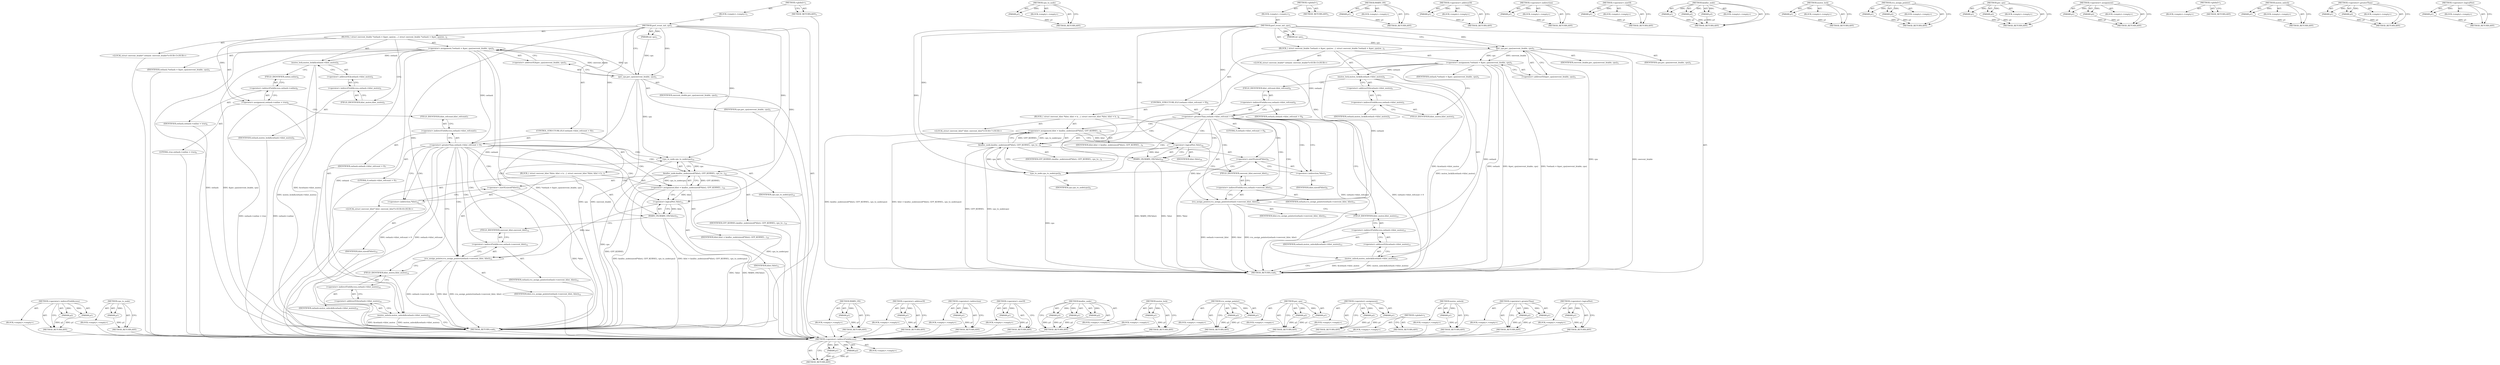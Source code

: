 digraph "&lt;operator&gt;.logicalNot" {
vulnerable_99 [label=<(METHOD,&lt;operator&gt;.indirectFieldAccess)>];
vulnerable_100 [label=<(PARAM,p1)>];
vulnerable_101 [label=<(PARAM,p2)>];
vulnerable_102 [label=<(BLOCK,&lt;empty&gt;,&lt;empty&gt;)>];
vulnerable_103 [label=<(METHOD_RETURN,ANY)>];
vulnerable_123 [label=<(METHOD,cpu_to_node)>];
vulnerable_124 [label=<(PARAM,p1)>];
vulnerable_125 [label=<(BLOCK,&lt;empty&gt;,&lt;empty&gt;)>];
vulnerable_126 [label=<(METHOD_RETURN,ANY)>];
vulnerable_6 [label=<(METHOD,&lt;global&gt;)<SUB>1</SUB>>];
vulnerable_7 [label=<(BLOCK,&lt;empty&gt;,&lt;empty&gt;)<SUB>1</SUB>>];
vulnerable_8 [label=<(METHOD,perf_event_init_cpu)<SUB>1</SUB>>];
vulnerable_9 [label=<(PARAM,int cpu)<SUB>1</SUB>>];
vulnerable_10 [label=<(BLOCK,{
 	struct swevent_htable *swhash = &amp;per_cpu(sw...,{
 	struct swevent_htable *swhash = &amp;per_cpu(sw...)<SUB>2</SUB>>];
vulnerable_11 [label="<(LOCAL,struct swevent_htable* swhash: swevent_htable*)<SUB>3</SUB>>"];
vulnerable_12 [label=<(&lt;operator&gt;.assignment,*swhash = &amp;per_cpu(swevent_htable, cpu))<SUB>3</SUB>>];
vulnerable_13 [label=<(IDENTIFIER,swhash,*swhash = &amp;per_cpu(swevent_htable, cpu))<SUB>3</SUB>>];
vulnerable_14 [label=<(&lt;operator&gt;.addressOf,&amp;per_cpu(swevent_htable, cpu))<SUB>3</SUB>>];
vulnerable_15 [label=<(per_cpu,per_cpu(swevent_htable, cpu))<SUB>3</SUB>>];
vulnerable_16 [label=<(IDENTIFIER,swevent_htable,per_cpu(swevent_htable, cpu))<SUB>3</SUB>>];
vulnerable_17 [label=<(IDENTIFIER,cpu,per_cpu(swevent_htable, cpu))<SUB>3</SUB>>];
vulnerable_18 [label=<(mutex_lock,mutex_lock(&amp;swhash-&gt;hlist_mutex))<SUB>5</SUB>>];
vulnerable_19 [label=<(&lt;operator&gt;.addressOf,&amp;swhash-&gt;hlist_mutex)<SUB>5</SUB>>];
vulnerable_20 [label=<(&lt;operator&gt;.indirectFieldAccess,swhash-&gt;hlist_mutex)<SUB>5</SUB>>];
vulnerable_21 [label=<(IDENTIFIER,swhash,mutex_lock(&amp;swhash-&gt;hlist_mutex))<SUB>5</SUB>>];
vulnerable_22 [label=<(FIELD_IDENTIFIER,hlist_mutex,hlist_mutex)<SUB>5</SUB>>];
vulnerable_23 [label=<(&lt;operator&gt;.assignment,swhash-&gt;online = true)<SUB>6</SUB>>];
vulnerable_24 [label=<(&lt;operator&gt;.indirectFieldAccess,swhash-&gt;online)<SUB>6</SUB>>];
vulnerable_25 [label=<(IDENTIFIER,swhash,swhash-&gt;online = true)<SUB>6</SUB>>];
vulnerable_26 [label=<(FIELD_IDENTIFIER,online,online)<SUB>6</SUB>>];
vulnerable_27 [label=<(LITERAL,true,swhash-&gt;online = true)<SUB>6</SUB>>];
vulnerable_28 [label=<(CONTROL_STRUCTURE,IF,if (swhash-&gt;hlist_refcount &gt; 0))<SUB>7</SUB>>];
vulnerable_29 [label=<(&lt;operator&gt;.greaterThan,swhash-&gt;hlist_refcount &gt; 0)<SUB>7</SUB>>];
vulnerable_30 [label=<(&lt;operator&gt;.indirectFieldAccess,swhash-&gt;hlist_refcount)<SUB>7</SUB>>];
vulnerable_31 [label=<(IDENTIFIER,swhash,swhash-&gt;hlist_refcount &gt; 0)<SUB>7</SUB>>];
vulnerable_32 [label=<(FIELD_IDENTIFIER,hlist_refcount,hlist_refcount)<SUB>7</SUB>>];
vulnerable_33 [label=<(LITERAL,0,swhash-&gt;hlist_refcount &gt; 0)<SUB>7</SUB>>];
vulnerable_34 [label=<(BLOCK,{
 		struct swevent_hlist *hlist;
 
		hlist = k...,{
 		struct swevent_hlist *hlist;
 
		hlist = k...)<SUB>7</SUB>>];
vulnerable_35 [label="<(LOCAL,struct swevent_hlist* hlist: swevent_hlist*)<SUB>8</SUB>>"];
vulnerable_36 [label=<(&lt;operator&gt;.assignment,hlist = kzalloc_node(sizeof(*hlist), GFP_KERNEL...)<SUB>10</SUB>>];
vulnerable_37 [label=<(IDENTIFIER,hlist,hlist = kzalloc_node(sizeof(*hlist), GFP_KERNEL...)<SUB>10</SUB>>];
vulnerable_38 [label=<(kzalloc_node,kzalloc_node(sizeof(*hlist), GFP_KERNEL, cpu_to...)<SUB>10</SUB>>];
vulnerable_39 [label=<(&lt;operator&gt;.sizeOf,sizeof(*hlist))<SUB>10</SUB>>];
vulnerable_40 [label=<(&lt;operator&gt;.indirection,*hlist)<SUB>10</SUB>>];
vulnerable_41 [label=<(IDENTIFIER,hlist,sizeof(*hlist))<SUB>10</SUB>>];
vulnerable_42 [label=<(IDENTIFIER,GFP_KERNEL,kzalloc_node(sizeof(*hlist), GFP_KERNEL, cpu_to...)<SUB>10</SUB>>];
vulnerable_43 [label=<(cpu_to_node,cpu_to_node(cpu))<SUB>10</SUB>>];
vulnerable_44 [label=<(IDENTIFIER,cpu,cpu_to_node(cpu))<SUB>10</SUB>>];
vulnerable_45 [label=<(WARN_ON,WARN_ON(!hlist))<SUB>11</SUB>>];
vulnerable_46 [label=<(&lt;operator&gt;.logicalNot,!hlist)<SUB>11</SUB>>];
vulnerable_47 [label=<(IDENTIFIER,hlist,!hlist)<SUB>11</SUB>>];
vulnerable_48 [label=<(rcu_assign_pointer,rcu_assign_pointer(swhash-&gt;swevent_hlist, hlist))<SUB>12</SUB>>];
vulnerable_49 [label=<(&lt;operator&gt;.indirectFieldAccess,swhash-&gt;swevent_hlist)<SUB>12</SUB>>];
vulnerable_50 [label=<(IDENTIFIER,swhash,rcu_assign_pointer(swhash-&gt;swevent_hlist, hlist))<SUB>12</SUB>>];
vulnerable_51 [label=<(FIELD_IDENTIFIER,swevent_hlist,swevent_hlist)<SUB>12</SUB>>];
vulnerable_52 [label=<(IDENTIFIER,hlist,rcu_assign_pointer(swhash-&gt;swevent_hlist, hlist))<SUB>12</SUB>>];
vulnerable_53 [label=<(mutex_unlock,mutex_unlock(&amp;swhash-&gt;hlist_mutex))<SUB>14</SUB>>];
vulnerable_54 [label=<(&lt;operator&gt;.addressOf,&amp;swhash-&gt;hlist_mutex)<SUB>14</SUB>>];
vulnerable_55 [label=<(&lt;operator&gt;.indirectFieldAccess,swhash-&gt;hlist_mutex)<SUB>14</SUB>>];
vulnerable_56 [label=<(IDENTIFIER,swhash,mutex_unlock(&amp;swhash-&gt;hlist_mutex))<SUB>14</SUB>>];
vulnerable_57 [label=<(FIELD_IDENTIFIER,hlist_mutex,hlist_mutex)<SUB>14</SUB>>];
vulnerable_58 [label=<(METHOD_RETURN,void)<SUB>1</SUB>>];
vulnerable_60 [label=<(METHOD_RETURN,ANY)<SUB>1</SUB>>];
vulnerable_127 [label=<(METHOD,WARN_ON)>];
vulnerable_128 [label=<(PARAM,p1)>];
vulnerable_129 [label=<(BLOCK,&lt;empty&gt;,&lt;empty&gt;)>];
vulnerable_130 [label=<(METHOD_RETURN,ANY)>];
vulnerable_86 [label=<(METHOD,&lt;operator&gt;.addressOf)>];
vulnerable_87 [label=<(PARAM,p1)>];
vulnerable_88 [label=<(BLOCK,&lt;empty&gt;,&lt;empty&gt;)>];
vulnerable_89 [label=<(METHOD_RETURN,ANY)>];
vulnerable_119 [label=<(METHOD,&lt;operator&gt;.indirection)>];
vulnerable_120 [label=<(PARAM,p1)>];
vulnerable_121 [label=<(BLOCK,&lt;empty&gt;,&lt;empty&gt;)>];
vulnerable_122 [label=<(METHOD_RETURN,ANY)>];
vulnerable_115 [label=<(METHOD,&lt;operator&gt;.sizeOf)>];
vulnerable_116 [label=<(PARAM,p1)>];
vulnerable_117 [label=<(BLOCK,&lt;empty&gt;,&lt;empty&gt;)>];
vulnerable_118 [label=<(METHOD_RETURN,ANY)>];
vulnerable_109 [label=<(METHOD,kzalloc_node)>];
vulnerable_110 [label=<(PARAM,p1)>];
vulnerable_111 [label=<(PARAM,p2)>];
vulnerable_112 [label=<(PARAM,p3)>];
vulnerable_113 [label=<(BLOCK,&lt;empty&gt;,&lt;empty&gt;)>];
vulnerable_114 [label=<(METHOD_RETURN,ANY)>];
vulnerable_95 [label=<(METHOD,mutex_lock)>];
vulnerable_96 [label=<(PARAM,p1)>];
vulnerable_97 [label=<(BLOCK,&lt;empty&gt;,&lt;empty&gt;)>];
vulnerable_98 [label=<(METHOD_RETURN,ANY)>];
vulnerable_135 [label=<(METHOD,rcu_assign_pointer)>];
vulnerable_136 [label=<(PARAM,p1)>];
vulnerable_137 [label=<(PARAM,p2)>];
vulnerable_138 [label=<(BLOCK,&lt;empty&gt;,&lt;empty&gt;)>];
vulnerable_139 [label=<(METHOD_RETURN,ANY)>];
vulnerable_90 [label=<(METHOD,per_cpu)>];
vulnerable_91 [label=<(PARAM,p1)>];
vulnerable_92 [label=<(PARAM,p2)>];
vulnerable_93 [label=<(BLOCK,&lt;empty&gt;,&lt;empty&gt;)>];
vulnerable_94 [label=<(METHOD_RETURN,ANY)>];
vulnerable_81 [label=<(METHOD,&lt;operator&gt;.assignment)>];
vulnerable_82 [label=<(PARAM,p1)>];
vulnerable_83 [label=<(PARAM,p2)>];
vulnerable_84 [label=<(BLOCK,&lt;empty&gt;,&lt;empty&gt;)>];
vulnerable_85 [label=<(METHOD_RETURN,ANY)>];
vulnerable_75 [label=<(METHOD,&lt;global&gt;)<SUB>1</SUB>>];
vulnerable_76 [label=<(BLOCK,&lt;empty&gt;,&lt;empty&gt;)>];
vulnerable_77 [label=<(METHOD_RETURN,ANY)>];
vulnerable_140 [label=<(METHOD,mutex_unlock)>];
vulnerable_141 [label=<(PARAM,p1)>];
vulnerable_142 [label=<(BLOCK,&lt;empty&gt;,&lt;empty&gt;)>];
vulnerable_143 [label=<(METHOD_RETURN,ANY)>];
vulnerable_104 [label=<(METHOD,&lt;operator&gt;.greaterThan)>];
vulnerable_105 [label=<(PARAM,p1)>];
vulnerable_106 [label=<(PARAM,p2)>];
vulnerable_107 [label=<(BLOCK,&lt;empty&gt;,&lt;empty&gt;)>];
vulnerable_108 [label=<(METHOD_RETURN,ANY)>];
vulnerable_131 [label=<(METHOD,&lt;operator&gt;.logicalNot)>];
vulnerable_132 [label=<(PARAM,p1)>];
vulnerable_133 [label=<(BLOCK,&lt;empty&gt;,&lt;empty&gt;)>];
vulnerable_134 [label=<(METHOD_RETURN,ANY)>];
fixed_92 [label=<(METHOD,&lt;operator&gt;.indirectFieldAccess)>];
fixed_93 [label=<(PARAM,p1)>];
fixed_94 [label=<(PARAM,p2)>];
fixed_95 [label=<(BLOCK,&lt;empty&gt;,&lt;empty&gt;)>];
fixed_96 [label=<(METHOD_RETURN,ANY)>];
fixed_116 [label=<(METHOD,cpu_to_node)>];
fixed_117 [label=<(PARAM,p1)>];
fixed_118 [label=<(BLOCK,&lt;empty&gt;,&lt;empty&gt;)>];
fixed_119 [label=<(METHOD_RETURN,ANY)>];
fixed_6 [label=<(METHOD,&lt;global&gt;)<SUB>1</SUB>>];
fixed_7 [label=<(BLOCK,&lt;empty&gt;,&lt;empty&gt;)<SUB>1</SUB>>];
fixed_8 [label=<(METHOD,perf_event_init_cpu)<SUB>1</SUB>>];
fixed_9 [label=<(PARAM,int cpu)<SUB>1</SUB>>];
fixed_10 [label=<(BLOCK,{
 	struct swevent_htable *swhash = &amp;per_cpu(sw...,{
 	struct swevent_htable *swhash = &amp;per_cpu(sw...)<SUB>2</SUB>>];
fixed_11 [label="<(LOCAL,struct swevent_htable* swhash: swevent_htable*)<SUB>3</SUB>>"];
fixed_12 [label=<(&lt;operator&gt;.assignment,*swhash = &amp;per_cpu(swevent_htable, cpu))<SUB>3</SUB>>];
fixed_13 [label=<(IDENTIFIER,swhash,*swhash = &amp;per_cpu(swevent_htable, cpu))<SUB>3</SUB>>];
fixed_14 [label=<(&lt;operator&gt;.addressOf,&amp;per_cpu(swevent_htable, cpu))<SUB>3</SUB>>];
fixed_15 [label=<(per_cpu,per_cpu(swevent_htable, cpu))<SUB>3</SUB>>];
fixed_16 [label=<(IDENTIFIER,swevent_htable,per_cpu(swevent_htable, cpu))<SUB>3</SUB>>];
fixed_17 [label=<(IDENTIFIER,cpu,per_cpu(swevent_htable, cpu))<SUB>3</SUB>>];
fixed_18 [label=<(mutex_lock,mutex_lock(&amp;swhash-&gt;hlist_mutex))<SUB>5</SUB>>];
fixed_19 [label=<(&lt;operator&gt;.addressOf,&amp;swhash-&gt;hlist_mutex)<SUB>5</SUB>>];
fixed_20 [label=<(&lt;operator&gt;.indirectFieldAccess,swhash-&gt;hlist_mutex)<SUB>5</SUB>>];
fixed_21 [label=<(IDENTIFIER,swhash,mutex_lock(&amp;swhash-&gt;hlist_mutex))<SUB>5</SUB>>];
fixed_22 [label=<(FIELD_IDENTIFIER,hlist_mutex,hlist_mutex)<SUB>5</SUB>>];
fixed_23 [label=<(CONTROL_STRUCTURE,IF,if (swhash-&gt;hlist_refcount &gt; 0))<SUB>6</SUB>>];
fixed_24 [label=<(&lt;operator&gt;.greaterThan,swhash-&gt;hlist_refcount &gt; 0)<SUB>6</SUB>>];
fixed_25 [label=<(&lt;operator&gt;.indirectFieldAccess,swhash-&gt;hlist_refcount)<SUB>6</SUB>>];
fixed_26 [label=<(IDENTIFIER,swhash,swhash-&gt;hlist_refcount &gt; 0)<SUB>6</SUB>>];
fixed_27 [label=<(FIELD_IDENTIFIER,hlist_refcount,hlist_refcount)<SUB>6</SUB>>];
fixed_28 [label=<(LITERAL,0,swhash-&gt;hlist_refcount &gt; 0)<SUB>6</SUB>>];
fixed_29 [label=<(BLOCK,{
 		struct swevent_hlist *hlist;
 
		hlist = k...,{
 		struct swevent_hlist *hlist;
 
		hlist = k...)<SUB>6</SUB>>];
fixed_30 [label="<(LOCAL,struct swevent_hlist* hlist: swevent_hlist*)<SUB>7</SUB>>"];
fixed_31 [label=<(&lt;operator&gt;.assignment,hlist = kzalloc_node(sizeof(*hlist), GFP_KERNEL...)<SUB>9</SUB>>];
fixed_32 [label=<(IDENTIFIER,hlist,hlist = kzalloc_node(sizeof(*hlist), GFP_KERNEL...)<SUB>9</SUB>>];
fixed_33 [label=<(kzalloc_node,kzalloc_node(sizeof(*hlist), GFP_KERNEL, cpu_to...)<SUB>9</SUB>>];
fixed_34 [label=<(&lt;operator&gt;.sizeOf,sizeof(*hlist))<SUB>9</SUB>>];
fixed_35 [label=<(&lt;operator&gt;.indirection,*hlist)<SUB>9</SUB>>];
fixed_36 [label=<(IDENTIFIER,hlist,sizeof(*hlist))<SUB>9</SUB>>];
fixed_37 [label=<(IDENTIFIER,GFP_KERNEL,kzalloc_node(sizeof(*hlist), GFP_KERNEL, cpu_to...)<SUB>9</SUB>>];
fixed_38 [label=<(cpu_to_node,cpu_to_node(cpu))<SUB>9</SUB>>];
fixed_39 [label=<(IDENTIFIER,cpu,cpu_to_node(cpu))<SUB>9</SUB>>];
fixed_40 [label=<(WARN_ON,WARN_ON(!hlist))<SUB>10</SUB>>];
fixed_41 [label=<(&lt;operator&gt;.logicalNot,!hlist)<SUB>10</SUB>>];
fixed_42 [label=<(IDENTIFIER,hlist,!hlist)<SUB>10</SUB>>];
fixed_43 [label=<(rcu_assign_pointer,rcu_assign_pointer(swhash-&gt;swevent_hlist, hlist))<SUB>11</SUB>>];
fixed_44 [label=<(&lt;operator&gt;.indirectFieldAccess,swhash-&gt;swevent_hlist)<SUB>11</SUB>>];
fixed_45 [label=<(IDENTIFIER,swhash,rcu_assign_pointer(swhash-&gt;swevent_hlist, hlist))<SUB>11</SUB>>];
fixed_46 [label=<(FIELD_IDENTIFIER,swevent_hlist,swevent_hlist)<SUB>11</SUB>>];
fixed_47 [label=<(IDENTIFIER,hlist,rcu_assign_pointer(swhash-&gt;swevent_hlist, hlist))<SUB>11</SUB>>];
fixed_48 [label=<(mutex_unlock,mutex_unlock(&amp;swhash-&gt;hlist_mutex))<SUB>13</SUB>>];
fixed_49 [label=<(&lt;operator&gt;.addressOf,&amp;swhash-&gt;hlist_mutex)<SUB>13</SUB>>];
fixed_50 [label=<(&lt;operator&gt;.indirectFieldAccess,swhash-&gt;hlist_mutex)<SUB>13</SUB>>];
fixed_51 [label=<(IDENTIFIER,swhash,mutex_unlock(&amp;swhash-&gt;hlist_mutex))<SUB>13</SUB>>];
fixed_52 [label=<(FIELD_IDENTIFIER,hlist_mutex,hlist_mutex)<SUB>13</SUB>>];
fixed_53 [label=<(METHOD_RETURN,void)<SUB>1</SUB>>];
fixed_55 [label=<(METHOD_RETURN,ANY)<SUB>1</SUB>>];
fixed_120 [label=<(METHOD,WARN_ON)>];
fixed_121 [label=<(PARAM,p1)>];
fixed_122 [label=<(BLOCK,&lt;empty&gt;,&lt;empty&gt;)>];
fixed_123 [label=<(METHOD_RETURN,ANY)>];
fixed_79 [label=<(METHOD,&lt;operator&gt;.addressOf)>];
fixed_80 [label=<(PARAM,p1)>];
fixed_81 [label=<(BLOCK,&lt;empty&gt;,&lt;empty&gt;)>];
fixed_82 [label=<(METHOD_RETURN,ANY)>];
fixed_112 [label=<(METHOD,&lt;operator&gt;.indirection)>];
fixed_113 [label=<(PARAM,p1)>];
fixed_114 [label=<(BLOCK,&lt;empty&gt;,&lt;empty&gt;)>];
fixed_115 [label=<(METHOD_RETURN,ANY)>];
fixed_108 [label=<(METHOD,&lt;operator&gt;.sizeOf)>];
fixed_109 [label=<(PARAM,p1)>];
fixed_110 [label=<(BLOCK,&lt;empty&gt;,&lt;empty&gt;)>];
fixed_111 [label=<(METHOD_RETURN,ANY)>];
fixed_102 [label=<(METHOD,kzalloc_node)>];
fixed_103 [label=<(PARAM,p1)>];
fixed_104 [label=<(PARAM,p2)>];
fixed_105 [label=<(PARAM,p3)>];
fixed_106 [label=<(BLOCK,&lt;empty&gt;,&lt;empty&gt;)>];
fixed_107 [label=<(METHOD_RETURN,ANY)>];
fixed_88 [label=<(METHOD,mutex_lock)>];
fixed_89 [label=<(PARAM,p1)>];
fixed_90 [label=<(BLOCK,&lt;empty&gt;,&lt;empty&gt;)>];
fixed_91 [label=<(METHOD_RETURN,ANY)>];
fixed_128 [label=<(METHOD,rcu_assign_pointer)>];
fixed_129 [label=<(PARAM,p1)>];
fixed_130 [label=<(PARAM,p2)>];
fixed_131 [label=<(BLOCK,&lt;empty&gt;,&lt;empty&gt;)>];
fixed_132 [label=<(METHOD_RETURN,ANY)>];
fixed_83 [label=<(METHOD,per_cpu)>];
fixed_84 [label=<(PARAM,p1)>];
fixed_85 [label=<(PARAM,p2)>];
fixed_86 [label=<(BLOCK,&lt;empty&gt;,&lt;empty&gt;)>];
fixed_87 [label=<(METHOD_RETURN,ANY)>];
fixed_74 [label=<(METHOD,&lt;operator&gt;.assignment)>];
fixed_75 [label=<(PARAM,p1)>];
fixed_76 [label=<(PARAM,p2)>];
fixed_77 [label=<(BLOCK,&lt;empty&gt;,&lt;empty&gt;)>];
fixed_78 [label=<(METHOD_RETURN,ANY)>];
fixed_68 [label=<(METHOD,&lt;global&gt;)<SUB>1</SUB>>];
fixed_69 [label=<(BLOCK,&lt;empty&gt;,&lt;empty&gt;)>];
fixed_70 [label=<(METHOD_RETURN,ANY)>];
fixed_133 [label=<(METHOD,mutex_unlock)>];
fixed_134 [label=<(PARAM,p1)>];
fixed_135 [label=<(BLOCK,&lt;empty&gt;,&lt;empty&gt;)>];
fixed_136 [label=<(METHOD_RETURN,ANY)>];
fixed_97 [label=<(METHOD,&lt;operator&gt;.greaterThan)>];
fixed_98 [label=<(PARAM,p1)>];
fixed_99 [label=<(PARAM,p2)>];
fixed_100 [label=<(BLOCK,&lt;empty&gt;,&lt;empty&gt;)>];
fixed_101 [label=<(METHOD_RETURN,ANY)>];
fixed_124 [label=<(METHOD,&lt;operator&gt;.logicalNot)>];
fixed_125 [label=<(PARAM,p1)>];
fixed_126 [label=<(BLOCK,&lt;empty&gt;,&lt;empty&gt;)>];
fixed_127 [label=<(METHOD_RETURN,ANY)>];
vulnerable_99 -> vulnerable_100  [key=0, label="AST: "];
vulnerable_99 -> vulnerable_100  [key=1, label="DDG: "];
vulnerable_99 -> vulnerable_102  [key=0, label="AST: "];
vulnerable_99 -> vulnerable_101  [key=0, label="AST: "];
vulnerable_99 -> vulnerable_101  [key=1, label="DDG: "];
vulnerable_99 -> vulnerable_103  [key=0, label="AST: "];
vulnerable_99 -> vulnerable_103  [key=1, label="CFG: "];
vulnerable_100 -> vulnerable_103  [key=0, label="DDG: p1"];
vulnerable_101 -> vulnerable_103  [key=0, label="DDG: p2"];
vulnerable_102 -> fixed_92  [key=0];
vulnerable_103 -> fixed_92  [key=0];
vulnerable_123 -> vulnerable_124  [key=0, label="AST: "];
vulnerable_123 -> vulnerable_124  [key=1, label="DDG: "];
vulnerable_123 -> vulnerable_125  [key=0, label="AST: "];
vulnerable_123 -> vulnerable_126  [key=0, label="AST: "];
vulnerable_123 -> vulnerable_126  [key=1, label="CFG: "];
vulnerable_124 -> vulnerable_126  [key=0, label="DDG: p1"];
vulnerable_125 -> fixed_92  [key=0];
vulnerable_126 -> fixed_92  [key=0];
vulnerable_6 -> vulnerable_7  [key=0, label="AST: "];
vulnerable_6 -> vulnerable_60  [key=0, label="AST: "];
vulnerable_6 -> vulnerable_60  [key=1, label="CFG: "];
vulnerable_7 -> vulnerable_8  [key=0, label="AST: "];
vulnerable_8 -> vulnerable_9  [key=0, label="AST: "];
vulnerable_8 -> vulnerable_9  [key=1, label="DDG: "];
vulnerable_8 -> vulnerable_10  [key=0, label="AST: "];
vulnerable_8 -> vulnerable_58  [key=0, label="AST: "];
vulnerable_8 -> vulnerable_15  [key=0, label="CFG: "];
vulnerable_8 -> vulnerable_15  [key=1, label="DDG: "];
vulnerable_8 -> vulnerable_23  [key=0, label="DDG: "];
vulnerable_8 -> vulnerable_29  [key=0, label="DDG: "];
vulnerable_8 -> vulnerable_48  [key=0, label="DDG: "];
vulnerable_8 -> vulnerable_38  [key=0, label="DDG: "];
vulnerable_8 -> vulnerable_46  [key=0, label="DDG: "];
vulnerable_8 -> vulnerable_43  [key=0, label="DDG: "];
vulnerable_9 -> vulnerable_15  [key=0, label="DDG: cpu"];
vulnerable_10 -> vulnerable_11  [key=0, label="AST: "];
vulnerable_10 -> vulnerable_12  [key=0, label="AST: "];
vulnerable_10 -> vulnerable_18  [key=0, label="AST: "];
vulnerable_10 -> vulnerable_23  [key=0, label="AST: "];
vulnerable_10 -> vulnerable_28  [key=0, label="AST: "];
vulnerable_10 -> vulnerable_53  [key=0, label="AST: "];
vulnerable_11 -> fixed_92  [key=0];
vulnerable_12 -> vulnerable_13  [key=0, label="AST: "];
vulnerable_12 -> vulnerable_14  [key=0, label="AST: "];
vulnerable_12 -> vulnerable_22  [key=0, label="CFG: "];
vulnerable_12 -> vulnerable_58  [key=0, label="DDG: swhash"];
vulnerable_12 -> vulnerable_58  [key=1, label="DDG: &amp;per_cpu(swevent_htable, cpu)"];
vulnerable_12 -> vulnerable_58  [key=2, label="DDG: *swhash = &amp;per_cpu(swevent_htable, cpu)"];
vulnerable_12 -> vulnerable_18  [key=0, label="DDG: swhash"];
vulnerable_12 -> vulnerable_53  [key=0, label="DDG: swhash"];
vulnerable_12 -> vulnerable_29  [key=0, label="DDG: swhash"];
vulnerable_12 -> vulnerable_48  [key=0, label="DDG: swhash"];
vulnerable_13 -> fixed_92  [key=0];
vulnerable_14 -> vulnerable_15  [key=0, label="AST: "];
vulnerable_14 -> vulnerable_12  [key=0, label="CFG: "];
vulnerable_15 -> vulnerable_16  [key=0, label="AST: "];
vulnerable_15 -> vulnerable_17  [key=0, label="AST: "];
vulnerable_15 -> vulnerable_14  [key=0, label="CFG: "];
vulnerable_15 -> vulnerable_58  [key=0, label="DDG: cpu"];
vulnerable_15 -> vulnerable_58  [key=1, label="DDG: swevent_htable"];
vulnerable_15 -> vulnerable_12  [key=0, label="DDG: swevent_htable"];
vulnerable_15 -> vulnerable_12  [key=1, label="DDG: cpu"];
vulnerable_15 -> vulnerable_43  [key=0, label="DDG: cpu"];
vulnerable_16 -> fixed_92  [key=0];
vulnerable_17 -> fixed_92  [key=0];
vulnerable_18 -> vulnerable_19  [key=0, label="AST: "];
vulnerable_18 -> vulnerable_26  [key=0, label="CFG: "];
vulnerable_18 -> vulnerable_58  [key=0, label="DDG: mutex_lock(&amp;swhash-&gt;hlist_mutex)"];
vulnerable_18 -> vulnerable_53  [key=0, label="DDG: &amp;swhash-&gt;hlist_mutex"];
vulnerable_19 -> vulnerable_20  [key=0, label="AST: "];
vulnerable_19 -> vulnerable_18  [key=0, label="CFG: "];
vulnerable_20 -> vulnerable_21  [key=0, label="AST: "];
vulnerable_20 -> vulnerable_22  [key=0, label="AST: "];
vulnerable_20 -> vulnerable_19  [key=0, label="CFG: "];
vulnerable_21 -> fixed_92  [key=0];
vulnerable_22 -> vulnerable_20  [key=0, label="CFG: "];
vulnerable_23 -> vulnerable_24  [key=0, label="AST: "];
vulnerable_23 -> vulnerable_27  [key=0, label="AST: "];
vulnerable_23 -> vulnerable_32  [key=0, label="CFG: "];
vulnerable_23 -> vulnerable_58  [key=0, label="DDG: swhash-&gt;online"];
vulnerable_23 -> vulnerable_58  [key=1, label="DDG: swhash-&gt;online = true"];
vulnerable_24 -> vulnerable_25  [key=0, label="AST: "];
vulnerable_24 -> vulnerable_26  [key=0, label="AST: "];
vulnerable_24 -> vulnerable_23  [key=0, label="CFG: "];
vulnerable_25 -> fixed_92  [key=0];
vulnerable_26 -> vulnerable_24  [key=0, label="CFG: "];
vulnerable_27 -> fixed_92  [key=0];
vulnerable_28 -> vulnerable_29  [key=0, label="AST: "];
vulnerable_28 -> vulnerable_34  [key=0, label="AST: "];
vulnerable_29 -> vulnerable_30  [key=0, label="AST: "];
vulnerable_29 -> vulnerable_33  [key=0, label="AST: "];
vulnerable_29 -> vulnerable_40  [key=0, label="CFG: "];
vulnerable_29 -> vulnerable_40  [key=1, label="CDG: "];
vulnerable_29 -> vulnerable_57  [key=0, label="CFG: "];
vulnerable_29 -> vulnerable_58  [key=0, label="DDG: swhash-&gt;hlist_refcount"];
vulnerable_29 -> vulnerable_58  [key=1, label="DDG: swhash-&gt;hlist_refcount &gt; 0"];
vulnerable_29 -> vulnerable_48  [key=0, label="CDG: "];
vulnerable_29 -> vulnerable_49  [key=0, label="CDG: "];
vulnerable_29 -> vulnerable_51  [key=0, label="CDG: "];
vulnerable_29 -> vulnerable_36  [key=0, label="CDG: "];
vulnerable_29 -> vulnerable_46  [key=0, label="CDG: "];
vulnerable_29 -> vulnerable_38  [key=0, label="CDG: "];
vulnerable_29 -> vulnerable_45  [key=0, label="CDG: "];
vulnerable_29 -> vulnerable_39  [key=0, label="CDG: "];
vulnerable_29 -> vulnerable_43  [key=0, label="CDG: "];
vulnerable_30 -> vulnerable_31  [key=0, label="AST: "];
vulnerable_30 -> vulnerable_32  [key=0, label="AST: "];
vulnerable_30 -> vulnerable_29  [key=0, label="CFG: "];
vulnerable_31 -> fixed_92  [key=0];
vulnerable_32 -> vulnerable_30  [key=0, label="CFG: "];
vulnerable_33 -> fixed_92  [key=0];
vulnerable_34 -> vulnerable_35  [key=0, label="AST: "];
vulnerable_34 -> vulnerable_36  [key=0, label="AST: "];
vulnerable_34 -> vulnerable_45  [key=0, label="AST: "];
vulnerable_34 -> vulnerable_48  [key=0, label="AST: "];
vulnerable_35 -> fixed_92  [key=0];
vulnerable_36 -> vulnerable_37  [key=0, label="AST: "];
vulnerable_36 -> vulnerable_38  [key=0, label="AST: "];
vulnerable_36 -> vulnerable_46  [key=0, label="CFG: "];
vulnerable_36 -> vulnerable_46  [key=1, label="DDG: hlist"];
vulnerable_36 -> vulnerable_58  [key=0, label="DDG: kzalloc_node(sizeof(*hlist), GFP_KERNEL, cpu_to_node(cpu))"];
vulnerable_36 -> vulnerable_58  [key=1, label="DDG: hlist = kzalloc_node(sizeof(*hlist), GFP_KERNEL, cpu_to_node(cpu))"];
vulnerable_37 -> fixed_92  [key=0];
vulnerable_38 -> vulnerable_39  [key=0, label="AST: "];
vulnerable_38 -> vulnerable_42  [key=0, label="AST: "];
vulnerable_38 -> vulnerable_43  [key=0, label="AST: "];
vulnerable_38 -> vulnerable_36  [key=0, label="CFG: "];
vulnerable_38 -> vulnerable_36  [key=1, label="DDG: GFP_KERNEL"];
vulnerable_38 -> vulnerable_36  [key=2, label="DDG: cpu_to_node(cpu)"];
vulnerable_38 -> vulnerable_58  [key=0, label="DDG: cpu_to_node(cpu)"];
vulnerable_38 -> vulnerable_58  [key=1, label="DDG: GFP_KERNEL"];
vulnerable_39 -> vulnerable_40  [key=0, label="AST: "];
vulnerable_39 -> vulnerable_43  [key=0, label="CFG: "];
vulnerable_39 -> vulnerable_58  [key=0, label="DDG: *hlist"];
vulnerable_40 -> vulnerable_41  [key=0, label="AST: "];
vulnerable_40 -> vulnerable_39  [key=0, label="CFG: "];
vulnerable_41 -> fixed_92  [key=0];
vulnerable_42 -> fixed_92  [key=0];
vulnerable_43 -> vulnerable_44  [key=0, label="AST: "];
vulnerable_43 -> vulnerable_38  [key=0, label="CFG: "];
vulnerable_43 -> vulnerable_38  [key=1, label="DDG: cpu"];
vulnerable_43 -> vulnerable_58  [key=0, label="DDG: cpu"];
vulnerable_44 -> fixed_92  [key=0];
vulnerable_45 -> vulnerable_46  [key=0, label="AST: "];
vulnerable_45 -> vulnerable_51  [key=0, label="CFG: "];
vulnerable_45 -> vulnerable_58  [key=0, label="DDG: !hlist"];
vulnerable_45 -> vulnerable_58  [key=1, label="DDG: WARN_ON(!hlist)"];
vulnerable_46 -> vulnerable_47  [key=0, label="AST: "];
vulnerable_46 -> vulnerable_45  [key=0, label="CFG: "];
vulnerable_46 -> vulnerable_45  [key=1, label="DDG: hlist"];
vulnerable_46 -> vulnerable_48  [key=0, label="DDG: hlist"];
vulnerable_47 -> fixed_92  [key=0];
vulnerable_48 -> vulnerable_49  [key=0, label="AST: "];
vulnerable_48 -> vulnerable_52  [key=0, label="AST: "];
vulnerable_48 -> vulnerable_57  [key=0, label="CFG: "];
vulnerable_48 -> vulnerable_58  [key=0, label="DDG: swhash-&gt;swevent_hlist"];
vulnerable_48 -> vulnerable_58  [key=1, label="DDG: hlist"];
vulnerable_48 -> vulnerable_58  [key=2, label="DDG: rcu_assign_pointer(swhash-&gt;swevent_hlist, hlist)"];
vulnerable_49 -> vulnerable_50  [key=0, label="AST: "];
vulnerable_49 -> vulnerable_51  [key=0, label="AST: "];
vulnerable_49 -> vulnerable_48  [key=0, label="CFG: "];
vulnerable_50 -> fixed_92  [key=0];
vulnerable_51 -> vulnerable_49  [key=0, label="CFG: "];
vulnerable_52 -> fixed_92  [key=0];
vulnerable_53 -> vulnerable_54  [key=0, label="AST: "];
vulnerable_53 -> vulnerable_58  [key=0, label="CFG: "];
vulnerable_53 -> vulnerable_58  [key=1, label="DDG: &amp;swhash-&gt;hlist_mutex"];
vulnerable_53 -> vulnerable_58  [key=2, label="DDG: mutex_unlock(&amp;swhash-&gt;hlist_mutex)"];
vulnerable_54 -> vulnerable_55  [key=0, label="AST: "];
vulnerable_54 -> vulnerable_53  [key=0, label="CFG: "];
vulnerable_55 -> vulnerable_56  [key=0, label="AST: "];
vulnerable_55 -> vulnerable_57  [key=0, label="AST: "];
vulnerable_55 -> vulnerable_54  [key=0, label="CFG: "];
vulnerable_56 -> fixed_92  [key=0];
vulnerable_57 -> vulnerable_55  [key=0, label="CFG: "];
vulnerable_58 -> fixed_92  [key=0];
vulnerable_60 -> fixed_92  [key=0];
vulnerable_127 -> vulnerable_128  [key=0, label="AST: "];
vulnerable_127 -> vulnerable_128  [key=1, label="DDG: "];
vulnerable_127 -> vulnerable_129  [key=0, label="AST: "];
vulnerable_127 -> vulnerable_130  [key=0, label="AST: "];
vulnerable_127 -> vulnerable_130  [key=1, label="CFG: "];
vulnerable_128 -> vulnerable_130  [key=0, label="DDG: p1"];
vulnerable_129 -> fixed_92  [key=0];
vulnerable_130 -> fixed_92  [key=0];
vulnerable_86 -> vulnerable_87  [key=0, label="AST: "];
vulnerable_86 -> vulnerable_87  [key=1, label="DDG: "];
vulnerable_86 -> vulnerable_88  [key=0, label="AST: "];
vulnerable_86 -> vulnerable_89  [key=0, label="AST: "];
vulnerable_86 -> vulnerable_89  [key=1, label="CFG: "];
vulnerable_87 -> vulnerable_89  [key=0, label="DDG: p1"];
vulnerable_88 -> fixed_92  [key=0];
vulnerable_89 -> fixed_92  [key=0];
vulnerable_119 -> vulnerable_120  [key=0, label="AST: "];
vulnerable_119 -> vulnerable_120  [key=1, label="DDG: "];
vulnerable_119 -> vulnerable_121  [key=0, label="AST: "];
vulnerable_119 -> vulnerable_122  [key=0, label="AST: "];
vulnerable_119 -> vulnerable_122  [key=1, label="CFG: "];
vulnerable_120 -> vulnerable_122  [key=0, label="DDG: p1"];
vulnerable_121 -> fixed_92  [key=0];
vulnerable_122 -> fixed_92  [key=0];
vulnerable_115 -> vulnerable_116  [key=0, label="AST: "];
vulnerable_115 -> vulnerable_116  [key=1, label="DDG: "];
vulnerable_115 -> vulnerable_117  [key=0, label="AST: "];
vulnerable_115 -> vulnerable_118  [key=0, label="AST: "];
vulnerable_115 -> vulnerable_118  [key=1, label="CFG: "];
vulnerable_116 -> vulnerable_118  [key=0, label="DDG: p1"];
vulnerable_117 -> fixed_92  [key=0];
vulnerable_118 -> fixed_92  [key=0];
vulnerable_109 -> vulnerable_110  [key=0, label="AST: "];
vulnerable_109 -> vulnerable_110  [key=1, label="DDG: "];
vulnerable_109 -> vulnerable_113  [key=0, label="AST: "];
vulnerable_109 -> vulnerable_111  [key=0, label="AST: "];
vulnerable_109 -> vulnerable_111  [key=1, label="DDG: "];
vulnerable_109 -> vulnerable_114  [key=0, label="AST: "];
vulnerable_109 -> vulnerable_114  [key=1, label="CFG: "];
vulnerable_109 -> vulnerable_112  [key=0, label="AST: "];
vulnerable_109 -> vulnerable_112  [key=1, label="DDG: "];
vulnerable_110 -> vulnerable_114  [key=0, label="DDG: p1"];
vulnerable_111 -> vulnerable_114  [key=0, label="DDG: p2"];
vulnerable_112 -> vulnerable_114  [key=0, label="DDG: p3"];
vulnerable_113 -> fixed_92  [key=0];
vulnerable_114 -> fixed_92  [key=0];
vulnerable_95 -> vulnerable_96  [key=0, label="AST: "];
vulnerable_95 -> vulnerable_96  [key=1, label="DDG: "];
vulnerable_95 -> vulnerable_97  [key=0, label="AST: "];
vulnerable_95 -> vulnerable_98  [key=0, label="AST: "];
vulnerable_95 -> vulnerable_98  [key=1, label="CFG: "];
vulnerable_96 -> vulnerable_98  [key=0, label="DDG: p1"];
vulnerable_97 -> fixed_92  [key=0];
vulnerable_98 -> fixed_92  [key=0];
vulnerable_135 -> vulnerable_136  [key=0, label="AST: "];
vulnerable_135 -> vulnerable_136  [key=1, label="DDG: "];
vulnerable_135 -> vulnerable_138  [key=0, label="AST: "];
vulnerable_135 -> vulnerable_137  [key=0, label="AST: "];
vulnerable_135 -> vulnerable_137  [key=1, label="DDG: "];
vulnerable_135 -> vulnerable_139  [key=0, label="AST: "];
vulnerable_135 -> vulnerable_139  [key=1, label="CFG: "];
vulnerable_136 -> vulnerable_139  [key=0, label="DDG: p1"];
vulnerable_137 -> vulnerable_139  [key=0, label="DDG: p2"];
vulnerable_138 -> fixed_92  [key=0];
vulnerable_139 -> fixed_92  [key=0];
vulnerable_90 -> vulnerable_91  [key=0, label="AST: "];
vulnerable_90 -> vulnerable_91  [key=1, label="DDG: "];
vulnerable_90 -> vulnerable_93  [key=0, label="AST: "];
vulnerable_90 -> vulnerable_92  [key=0, label="AST: "];
vulnerable_90 -> vulnerable_92  [key=1, label="DDG: "];
vulnerable_90 -> vulnerable_94  [key=0, label="AST: "];
vulnerable_90 -> vulnerable_94  [key=1, label="CFG: "];
vulnerable_91 -> vulnerable_94  [key=0, label="DDG: p1"];
vulnerable_92 -> vulnerable_94  [key=0, label="DDG: p2"];
vulnerable_93 -> fixed_92  [key=0];
vulnerable_94 -> fixed_92  [key=0];
vulnerable_81 -> vulnerable_82  [key=0, label="AST: "];
vulnerable_81 -> vulnerable_82  [key=1, label="DDG: "];
vulnerable_81 -> vulnerable_84  [key=0, label="AST: "];
vulnerable_81 -> vulnerable_83  [key=0, label="AST: "];
vulnerable_81 -> vulnerable_83  [key=1, label="DDG: "];
vulnerable_81 -> vulnerable_85  [key=0, label="AST: "];
vulnerable_81 -> vulnerable_85  [key=1, label="CFG: "];
vulnerable_82 -> vulnerable_85  [key=0, label="DDG: p1"];
vulnerable_83 -> vulnerable_85  [key=0, label="DDG: p2"];
vulnerable_84 -> fixed_92  [key=0];
vulnerable_85 -> fixed_92  [key=0];
vulnerable_75 -> vulnerable_76  [key=0, label="AST: "];
vulnerable_75 -> vulnerable_77  [key=0, label="AST: "];
vulnerable_75 -> vulnerable_77  [key=1, label="CFG: "];
vulnerable_76 -> fixed_92  [key=0];
vulnerable_77 -> fixed_92  [key=0];
vulnerable_140 -> vulnerable_141  [key=0, label="AST: "];
vulnerable_140 -> vulnerable_141  [key=1, label="DDG: "];
vulnerable_140 -> vulnerable_142  [key=0, label="AST: "];
vulnerable_140 -> vulnerable_143  [key=0, label="AST: "];
vulnerable_140 -> vulnerable_143  [key=1, label="CFG: "];
vulnerable_141 -> vulnerable_143  [key=0, label="DDG: p1"];
vulnerable_142 -> fixed_92  [key=0];
vulnerable_143 -> fixed_92  [key=0];
vulnerable_104 -> vulnerable_105  [key=0, label="AST: "];
vulnerable_104 -> vulnerable_105  [key=1, label="DDG: "];
vulnerable_104 -> vulnerable_107  [key=0, label="AST: "];
vulnerable_104 -> vulnerable_106  [key=0, label="AST: "];
vulnerable_104 -> vulnerable_106  [key=1, label="DDG: "];
vulnerable_104 -> vulnerable_108  [key=0, label="AST: "];
vulnerable_104 -> vulnerable_108  [key=1, label="CFG: "];
vulnerable_105 -> vulnerable_108  [key=0, label="DDG: p1"];
vulnerable_106 -> vulnerable_108  [key=0, label="DDG: p2"];
vulnerable_107 -> fixed_92  [key=0];
vulnerable_108 -> fixed_92  [key=0];
vulnerable_131 -> vulnerable_132  [key=0, label="AST: "];
vulnerable_131 -> vulnerable_132  [key=1, label="DDG: "];
vulnerable_131 -> vulnerable_133  [key=0, label="AST: "];
vulnerable_131 -> vulnerable_134  [key=0, label="AST: "];
vulnerable_131 -> vulnerable_134  [key=1, label="CFG: "];
vulnerable_132 -> vulnerable_134  [key=0, label="DDG: p1"];
vulnerable_133 -> fixed_92  [key=0];
vulnerable_134 -> fixed_92  [key=0];
fixed_92 -> fixed_93  [key=0, label="AST: "];
fixed_92 -> fixed_93  [key=1, label="DDG: "];
fixed_92 -> fixed_95  [key=0, label="AST: "];
fixed_92 -> fixed_94  [key=0, label="AST: "];
fixed_92 -> fixed_94  [key=1, label="DDG: "];
fixed_92 -> fixed_96  [key=0, label="AST: "];
fixed_92 -> fixed_96  [key=1, label="CFG: "];
fixed_93 -> fixed_96  [key=0, label="DDG: p1"];
fixed_94 -> fixed_96  [key=0, label="DDG: p2"];
fixed_116 -> fixed_117  [key=0, label="AST: "];
fixed_116 -> fixed_117  [key=1, label="DDG: "];
fixed_116 -> fixed_118  [key=0, label="AST: "];
fixed_116 -> fixed_119  [key=0, label="AST: "];
fixed_116 -> fixed_119  [key=1, label="CFG: "];
fixed_117 -> fixed_119  [key=0, label="DDG: p1"];
fixed_6 -> fixed_7  [key=0, label="AST: "];
fixed_6 -> fixed_55  [key=0, label="AST: "];
fixed_6 -> fixed_55  [key=1, label="CFG: "];
fixed_7 -> fixed_8  [key=0, label="AST: "];
fixed_8 -> fixed_9  [key=0, label="AST: "];
fixed_8 -> fixed_9  [key=1, label="DDG: "];
fixed_8 -> fixed_10  [key=0, label="AST: "];
fixed_8 -> fixed_53  [key=0, label="AST: "];
fixed_8 -> fixed_15  [key=0, label="CFG: "];
fixed_8 -> fixed_15  [key=1, label="DDG: "];
fixed_8 -> fixed_24  [key=0, label="DDG: "];
fixed_8 -> fixed_43  [key=0, label="DDG: "];
fixed_8 -> fixed_33  [key=0, label="DDG: "];
fixed_8 -> fixed_41  [key=0, label="DDG: "];
fixed_8 -> fixed_38  [key=0, label="DDG: "];
fixed_9 -> fixed_15  [key=0, label="DDG: cpu"];
fixed_10 -> fixed_11  [key=0, label="AST: "];
fixed_10 -> fixed_12  [key=0, label="AST: "];
fixed_10 -> fixed_18  [key=0, label="AST: "];
fixed_10 -> fixed_23  [key=0, label="AST: "];
fixed_10 -> fixed_48  [key=0, label="AST: "];
fixed_12 -> fixed_13  [key=0, label="AST: "];
fixed_12 -> fixed_14  [key=0, label="AST: "];
fixed_12 -> fixed_22  [key=0, label="CFG: "];
fixed_12 -> fixed_53  [key=0, label="DDG: swhash"];
fixed_12 -> fixed_53  [key=1, label="DDG: &amp;per_cpu(swevent_htable, cpu)"];
fixed_12 -> fixed_53  [key=2, label="DDG: *swhash = &amp;per_cpu(swevent_htable, cpu)"];
fixed_12 -> fixed_18  [key=0, label="DDG: swhash"];
fixed_12 -> fixed_48  [key=0, label="DDG: swhash"];
fixed_12 -> fixed_24  [key=0, label="DDG: swhash"];
fixed_12 -> fixed_43  [key=0, label="DDG: swhash"];
fixed_14 -> fixed_15  [key=0, label="AST: "];
fixed_14 -> fixed_12  [key=0, label="CFG: "];
fixed_15 -> fixed_16  [key=0, label="AST: "];
fixed_15 -> fixed_17  [key=0, label="AST: "];
fixed_15 -> fixed_14  [key=0, label="CFG: "];
fixed_15 -> fixed_53  [key=0, label="DDG: cpu"];
fixed_15 -> fixed_53  [key=1, label="DDG: swevent_htable"];
fixed_15 -> fixed_12  [key=0, label="DDG: swevent_htable"];
fixed_15 -> fixed_12  [key=1, label="DDG: cpu"];
fixed_15 -> fixed_38  [key=0, label="DDG: cpu"];
fixed_18 -> fixed_19  [key=0, label="AST: "];
fixed_18 -> fixed_27  [key=0, label="CFG: "];
fixed_18 -> fixed_53  [key=0, label="DDG: mutex_lock(&amp;swhash-&gt;hlist_mutex)"];
fixed_18 -> fixed_48  [key=0, label="DDG: &amp;swhash-&gt;hlist_mutex"];
fixed_19 -> fixed_20  [key=0, label="AST: "];
fixed_19 -> fixed_18  [key=0, label="CFG: "];
fixed_20 -> fixed_21  [key=0, label="AST: "];
fixed_20 -> fixed_22  [key=0, label="AST: "];
fixed_20 -> fixed_19  [key=0, label="CFG: "];
fixed_22 -> fixed_20  [key=0, label="CFG: "];
fixed_23 -> fixed_24  [key=0, label="AST: "];
fixed_23 -> fixed_29  [key=0, label="AST: "];
fixed_24 -> fixed_25  [key=0, label="AST: "];
fixed_24 -> fixed_28  [key=0, label="AST: "];
fixed_24 -> fixed_35  [key=0, label="CFG: "];
fixed_24 -> fixed_35  [key=1, label="CDG: "];
fixed_24 -> fixed_52  [key=0, label="CFG: "];
fixed_24 -> fixed_53  [key=0, label="DDG: swhash-&gt;hlist_refcount"];
fixed_24 -> fixed_53  [key=1, label="DDG: swhash-&gt;hlist_refcount &gt; 0"];
fixed_24 -> fixed_40  [key=0, label="CDG: "];
fixed_24 -> fixed_34  [key=0, label="CDG: "];
fixed_24 -> fixed_33  [key=0, label="CDG: "];
fixed_24 -> fixed_44  [key=0, label="CDG: "];
fixed_24 -> fixed_46  [key=0, label="CDG: "];
fixed_24 -> fixed_38  [key=0, label="CDG: "];
fixed_24 -> fixed_41  [key=0, label="CDG: "];
fixed_24 -> fixed_31  [key=0, label="CDG: "];
fixed_24 -> fixed_43  [key=0, label="CDG: "];
fixed_25 -> fixed_26  [key=0, label="AST: "];
fixed_25 -> fixed_27  [key=0, label="AST: "];
fixed_25 -> fixed_24  [key=0, label="CFG: "];
fixed_27 -> fixed_25  [key=0, label="CFG: "];
fixed_29 -> fixed_30  [key=0, label="AST: "];
fixed_29 -> fixed_31  [key=0, label="AST: "];
fixed_29 -> fixed_40  [key=0, label="AST: "];
fixed_29 -> fixed_43  [key=0, label="AST: "];
fixed_31 -> fixed_32  [key=0, label="AST: "];
fixed_31 -> fixed_33  [key=0, label="AST: "];
fixed_31 -> fixed_41  [key=0, label="CFG: "];
fixed_31 -> fixed_41  [key=1, label="DDG: hlist"];
fixed_31 -> fixed_53  [key=0, label="DDG: kzalloc_node(sizeof(*hlist), GFP_KERNEL, cpu_to_node(cpu))"];
fixed_31 -> fixed_53  [key=1, label="DDG: hlist = kzalloc_node(sizeof(*hlist), GFP_KERNEL, cpu_to_node(cpu))"];
fixed_33 -> fixed_34  [key=0, label="AST: "];
fixed_33 -> fixed_37  [key=0, label="AST: "];
fixed_33 -> fixed_38  [key=0, label="AST: "];
fixed_33 -> fixed_31  [key=0, label="CFG: "];
fixed_33 -> fixed_31  [key=1, label="DDG: GFP_KERNEL"];
fixed_33 -> fixed_31  [key=2, label="DDG: cpu_to_node(cpu)"];
fixed_33 -> fixed_53  [key=0, label="DDG: cpu_to_node(cpu)"];
fixed_33 -> fixed_53  [key=1, label="DDG: GFP_KERNEL"];
fixed_34 -> fixed_35  [key=0, label="AST: "];
fixed_34 -> fixed_38  [key=0, label="CFG: "];
fixed_34 -> fixed_53  [key=0, label="DDG: *hlist"];
fixed_35 -> fixed_36  [key=0, label="AST: "];
fixed_35 -> fixed_34  [key=0, label="CFG: "];
fixed_38 -> fixed_39  [key=0, label="AST: "];
fixed_38 -> fixed_33  [key=0, label="CFG: "];
fixed_38 -> fixed_33  [key=1, label="DDG: cpu"];
fixed_38 -> fixed_53  [key=0, label="DDG: cpu"];
fixed_40 -> fixed_41  [key=0, label="AST: "];
fixed_40 -> fixed_46  [key=0, label="CFG: "];
fixed_40 -> fixed_53  [key=0, label="DDG: !hlist"];
fixed_40 -> fixed_53  [key=1, label="DDG: WARN_ON(!hlist)"];
fixed_41 -> fixed_42  [key=0, label="AST: "];
fixed_41 -> fixed_40  [key=0, label="CFG: "];
fixed_41 -> fixed_40  [key=1, label="DDG: hlist"];
fixed_41 -> fixed_43  [key=0, label="DDG: hlist"];
fixed_43 -> fixed_44  [key=0, label="AST: "];
fixed_43 -> fixed_47  [key=0, label="AST: "];
fixed_43 -> fixed_52  [key=0, label="CFG: "];
fixed_43 -> fixed_53  [key=0, label="DDG: swhash-&gt;swevent_hlist"];
fixed_43 -> fixed_53  [key=1, label="DDG: hlist"];
fixed_43 -> fixed_53  [key=2, label="DDG: rcu_assign_pointer(swhash-&gt;swevent_hlist, hlist)"];
fixed_44 -> fixed_45  [key=0, label="AST: "];
fixed_44 -> fixed_46  [key=0, label="AST: "];
fixed_44 -> fixed_43  [key=0, label="CFG: "];
fixed_46 -> fixed_44  [key=0, label="CFG: "];
fixed_48 -> fixed_49  [key=0, label="AST: "];
fixed_48 -> fixed_53  [key=0, label="CFG: "];
fixed_48 -> fixed_53  [key=1, label="DDG: &amp;swhash-&gt;hlist_mutex"];
fixed_48 -> fixed_53  [key=2, label="DDG: mutex_unlock(&amp;swhash-&gt;hlist_mutex)"];
fixed_49 -> fixed_50  [key=0, label="AST: "];
fixed_49 -> fixed_48  [key=0, label="CFG: "];
fixed_50 -> fixed_51  [key=0, label="AST: "];
fixed_50 -> fixed_52  [key=0, label="AST: "];
fixed_50 -> fixed_49  [key=0, label="CFG: "];
fixed_52 -> fixed_50  [key=0, label="CFG: "];
fixed_120 -> fixed_121  [key=0, label="AST: "];
fixed_120 -> fixed_121  [key=1, label="DDG: "];
fixed_120 -> fixed_122  [key=0, label="AST: "];
fixed_120 -> fixed_123  [key=0, label="AST: "];
fixed_120 -> fixed_123  [key=1, label="CFG: "];
fixed_121 -> fixed_123  [key=0, label="DDG: p1"];
fixed_79 -> fixed_80  [key=0, label="AST: "];
fixed_79 -> fixed_80  [key=1, label="DDG: "];
fixed_79 -> fixed_81  [key=0, label="AST: "];
fixed_79 -> fixed_82  [key=0, label="AST: "];
fixed_79 -> fixed_82  [key=1, label="CFG: "];
fixed_80 -> fixed_82  [key=0, label="DDG: p1"];
fixed_112 -> fixed_113  [key=0, label="AST: "];
fixed_112 -> fixed_113  [key=1, label="DDG: "];
fixed_112 -> fixed_114  [key=0, label="AST: "];
fixed_112 -> fixed_115  [key=0, label="AST: "];
fixed_112 -> fixed_115  [key=1, label="CFG: "];
fixed_113 -> fixed_115  [key=0, label="DDG: p1"];
fixed_108 -> fixed_109  [key=0, label="AST: "];
fixed_108 -> fixed_109  [key=1, label="DDG: "];
fixed_108 -> fixed_110  [key=0, label="AST: "];
fixed_108 -> fixed_111  [key=0, label="AST: "];
fixed_108 -> fixed_111  [key=1, label="CFG: "];
fixed_109 -> fixed_111  [key=0, label="DDG: p1"];
fixed_102 -> fixed_103  [key=0, label="AST: "];
fixed_102 -> fixed_103  [key=1, label="DDG: "];
fixed_102 -> fixed_106  [key=0, label="AST: "];
fixed_102 -> fixed_104  [key=0, label="AST: "];
fixed_102 -> fixed_104  [key=1, label="DDG: "];
fixed_102 -> fixed_107  [key=0, label="AST: "];
fixed_102 -> fixed_107  [key=1, label="CFG: "];
fixed_102 -> fixed_105  [key=0, label="AST: "];
fixed_102 -> fixed_105  [key=1, label="DDG: "];
fixed_103 -> fixed_107  [key=0, label="DDG: p1"];
fixed_104 -> fixed_107  [key=0, label="DDG: p2"];
fixed_105 -> fixed_107  [key=0, label="DDG: p3"];
fixed_88 -> fixed_89  [key=0, label="AST: "];
fixed_88 -> fixed_89  [key=1, label="DDG: "];
fixed_88 -> fixed_90  [key=0, label="AST: "];
fixed_88 -> fixed_91  [key=0, label="AST: "];
fixed_88 -> fixed_91  [key=1, label="CFG: "];
fixed_89 -> fixed_91  [key=0, label="DDG: p1"];
fixed_128 -> fixed_129  [key=0, label="AST: "];
fixed_128 -> fixed_129  [key=1, label="DDG: "];
fixed_128 -> fixed_131  [key=0, label="AST: "];
fixed_128 -> fixed_130  [key=0, label="AST: "];
fixed_128 -> fixed_130  [key=1, label="DDG: "];
fixed_128 -> fixed_132  [key=0, label="AST: "];
fixed_128 -> fixed_132  [key=1, label="CFG: "];
fixed_129 -> fixed_132  [key=0, label="DDG: p1"];
fixed_130 -> fixed_132  [key=0, label="DDG: p2"];
fixed_83 -> fixed_84  [key=0, label="AST: "];
fixed_83 -> fixed_84  [key=1, label="DDG: "];
fixed_83 -> fixed_86  [key=0, label="AST: "];
fixed_83 -> fixed_85  [key=0, label="AST: "];
fixed_83 -> fixed_85  [key=1, label="DDG: "];
fixed_83 -> fixed_87  [key=0, label="AST: "];
fixed_83 -> fixed_87  [key=1, label="CFG: "];
fixed_84 -> fixed_87  [key=0, label="DDG: p1"];
fixed_85 -> fixed_87  [key=0, label="DDG: p2"];
fixed_74 -> fixed_75  [key=0, label="AST: "];
fixed_74 -> fixed_75  [key=1, label="DDG: "];
fixed_74 -> fixed_77  [key=0, label="AST: "];
fixed_74 -> fixed_76  [key=0, label="AST: "];
fixed_74 -> fixed_76  [key=1, label="DDG: "];
fixed_74 -> fixed_78  [key=0, label="AST: "];
fixed_74 -> fixed_78  [key=1, label="CFG: "];
fixed_75 -> fixed_78  [key=0, label="DDG: p1"];
fixed_76 -> fixed_78  [key=0, label="DDG: p2"];
fixed_68 -> fixed_69  [key=0, label="AST: "];
fixed_68 -> fixed_70  [key=0, label="AST: "];
fixed_68 -> fixed_70  [key=1, label="CFG: "];
fixed_133 -> fixed_134  [key=0, label="AST: "];
fixed_133 -> fixed_134  [key=1, label="DDG: "];
fixed_133 -> fixed_135  [key=0, label="AST: "];
fixed_133 -> fixed_136  [key=0, label="AST: "];
fixed_133 -> fixed_136  [key=1, label="CFG: "];
fixed_134 -> fixed_136  [key=0, label="DDG: p1"];
fixed_97 -> fixed_98  [key=0, label="AST: "];
fixed_97 -> fixed_98  [key=1, label="DDG: "];
fixed_97 -> fixed_100  [key=0, label="AST: "];
fixed_97 -> fixed_99  [key=0, label="AST: "];
fixed_97 -> fixed_99  [key=1, label="DDG: "];
fixed_97 -> fixed_101  [key=0, label="AST: "];
fixed_97 -> fixed_101  [key=1, label="CFG: "];
fixed_98 -> fixed_101  [key=0, label="DDG: p1"];
fixed_99 -> fixed_101  [key=0, label="DDG: p2"];
fixed_124 -> fixed_125  [key=0, label="AST: "];
fixed_124 -> fixed_125  [key=1, label="DDG: "];
fixed_124 -> fixed_126  [key=0, label="AST: "];
fixed_124 -> fixed_127  [key=0, label="AST: "];
fixed_124 -> fixed_127  [key=1, label="CFG: "];
fixed_125 -> fixed_127  [key=0, label="DDG: p1"];
}
